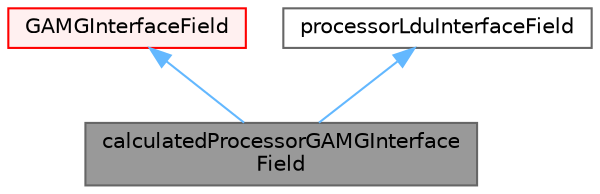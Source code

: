 digraph "calculatedProcessorGAMGInterfaceField"
{
 // LATEX_PDF_SIZE
  bgcolor="transparent";
  edge [fontname=Helvetica,fontsize=10,labelfontname=Helvetica,labelfontsize=10];
  node [fontname=Helvetica,fontsize=10,shape=box,height=0.2,width=0.4];
  Node1 [id="Node000001",label="calculatedProcessorGAMGInterface\lField",height=0.2,width=0.4,color="gray40", fillcolor="grey60", style="filled", fontcolor="black",tooltip="GAMG agglomerated processor interface field."];
  Node2 -> Node1 [id="edge1_Node000001_Node000002",dir="back",color="steelblue1",style="solid",tooltip=" "];
  Node2 [id="Node000002",label="GAMGInterfaceField",height=0.2,width=0.4,color="red", fillcolor="#FFF0F0", style="filled",URL="$classFoam_1_1GAMGInterfaceField.html",tooltip="Abstract base class for GAMG agglomerated interface fields."];
  Node4 -> Node1 [id="edge2_Node000001_Node000004",dir="back",color="steelblue1",style="solid",tooltip=" "];
  Node4 [id="Node000004",label="processorLduInterfaceField",height=0.2,width=0.4,color="gray40", fillcolor="white", style="filled",URL="$classFoam_1_1processorLduInterfaceField.html",tooltip="Abstract base class for processor coupled interfaces."];
}
